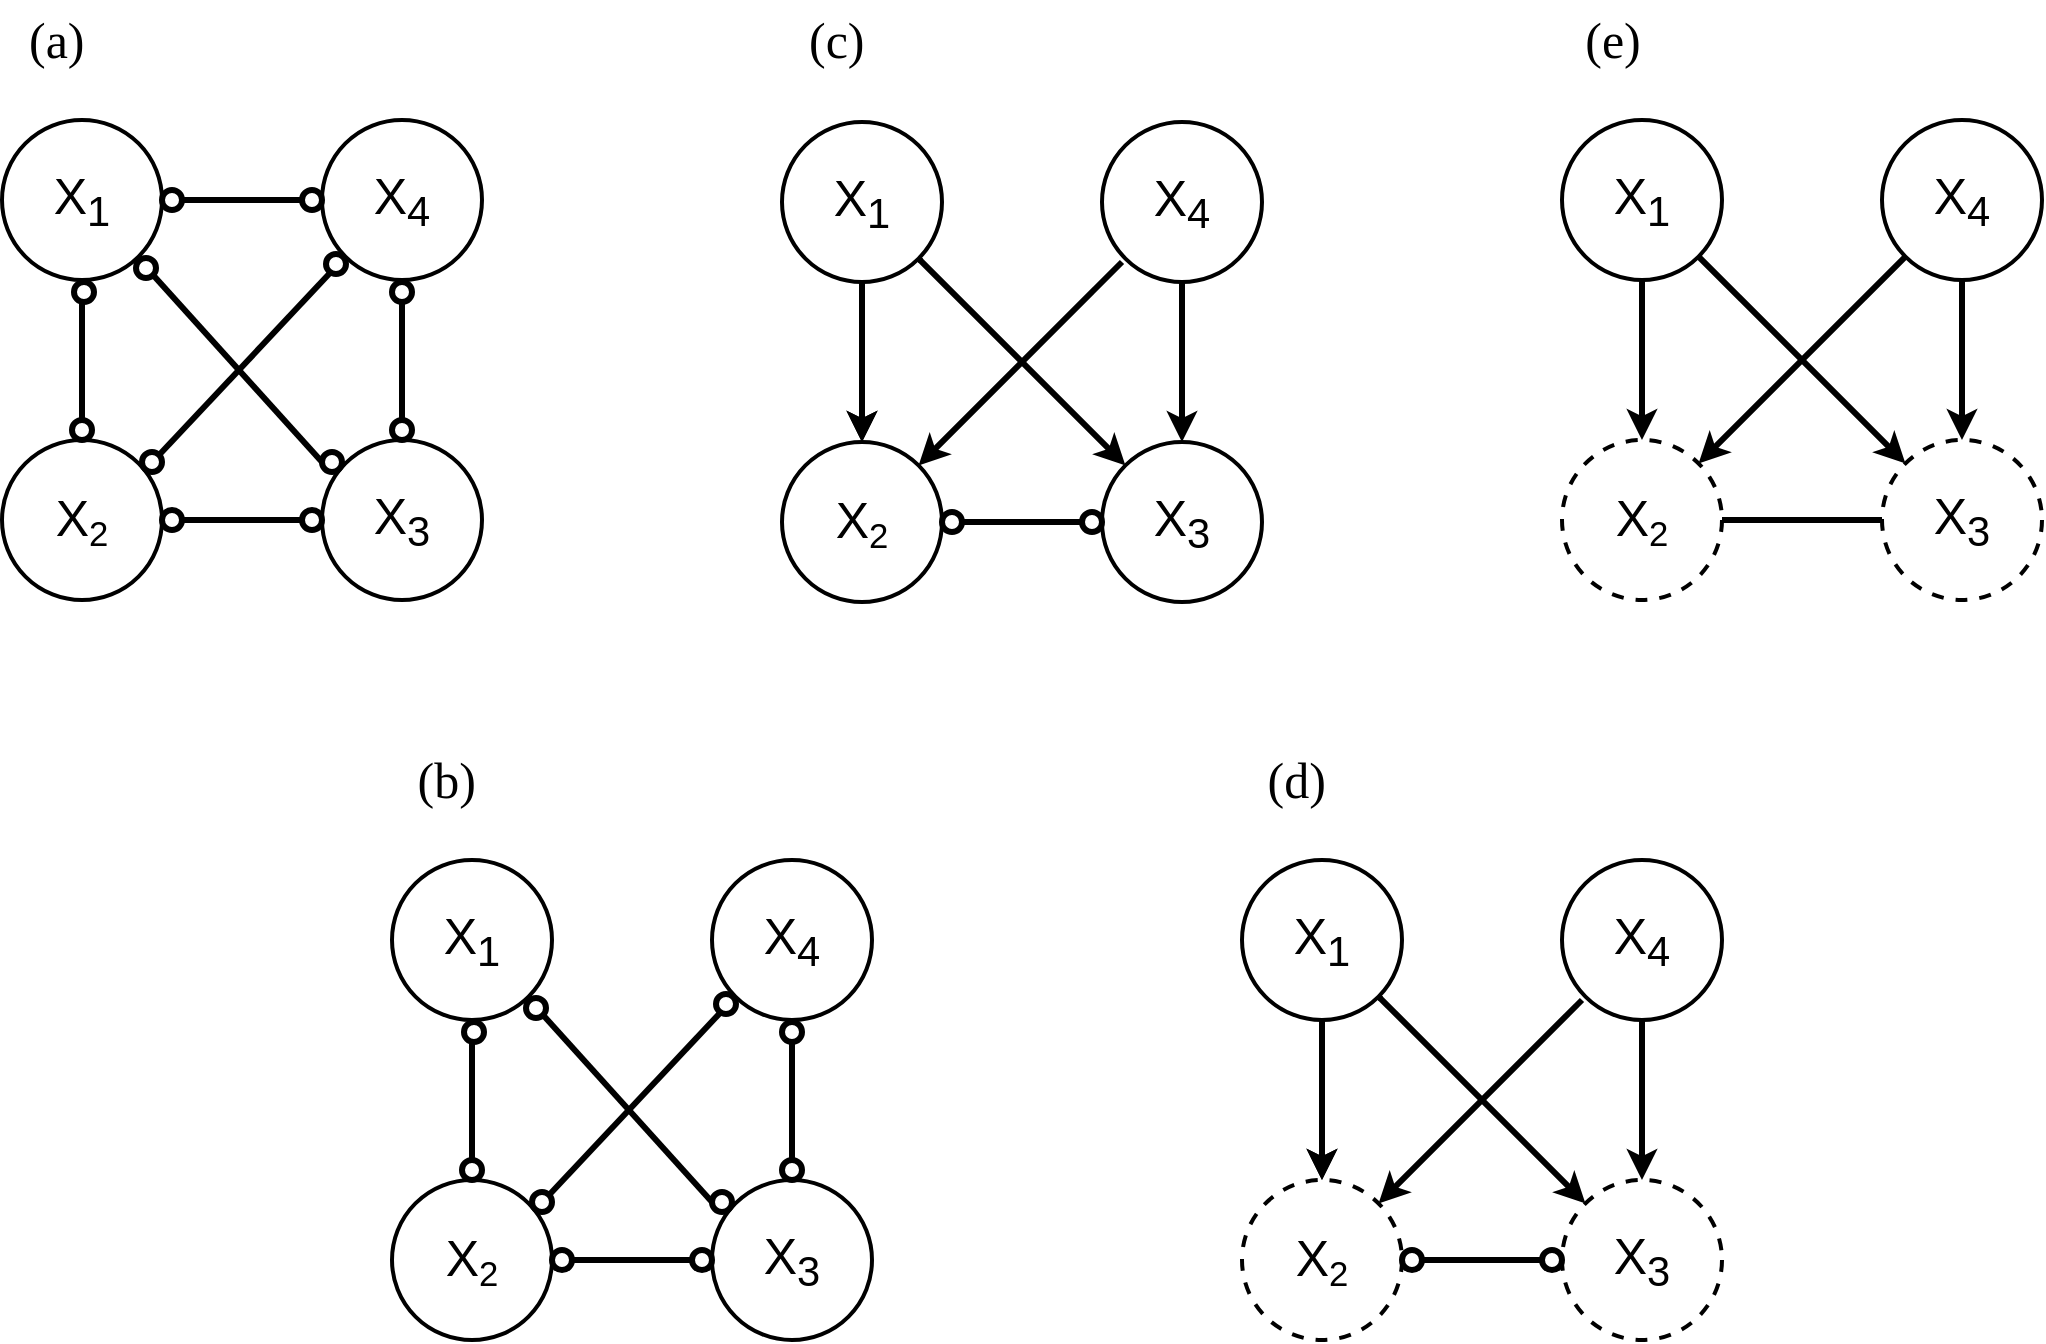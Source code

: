 <mxfile version="20.5.1" type="device"><diagram id="DcZYCBq4A_Bf8q82gAh8" name="Page-1"><mxGraphModel dx="1931" dy="1202" grid="1" gridSize="10" guides="1" tooltips="1" connect="1" arrows="1" fold="1" page="1" pageScale="1" pageWidth="1100" pageHeight="850" math="0" shadow="0"><root><mxCell id="0"/><mxCell id="1" parent="0"/><mxCell id="Lyhg9dJuoTREm1i18HMX-21" value="" style="endArrow=none;html=1;rounded=0;strokeWidth=3;exitX=1;exitY=0.5;exitDx=0;exitDy=0;entryX=0;entryY=0.5;entryDx=0;entryDy=0;" edge="1" parent="1" source="yQn8MfotT0m3Hae0XQfb-3" target="yQn8MfotT0m3Hae0XQfb-4"><mxGeometry width="50" height="50" relative="1" as="geometry"><mxPoint x="530" y="400" as="sourcePoint"/><mxPoint x="200" y="364" as="targetPoint"/></mxGeometry></mxCell><mxCell id="Lyhg9dJuoTREm1i18HMX-20" value="" style="endArrow=none;html=1;rounded=0;strokeWidth=3;exitX=1;exitY=0;exitDx=0;exitDy=0;entryX=0;entryY=1;entryDx=0;entryDy=0;" edge="1" parent="1" source="Lyhg9dJuoTREm1i18HMX-16" target="yQn8MfotT0m3Hae0XQfb-5"><mxGeometry width="50" height="50" relative="1" as="geometry"><mxPoint x="530" y="400" as="sourcePoint"/><mxPoint x="580" y="350" as="targetPoint"/></mxGeometry></mxCell><mxCell id="Lyhg9dJuoTREm1i18HMX-12" value="" style="endArrow=none;html=1;rounded=0;entryX=0.5;entryY=0;entryDx=0;entryDy=0;strokeWidth=3;" edge="1" parent="1" target="yQn8MfotT0m3Hae0XQfb-3"><mxGeometry width="50" height="50" relative="1" as="geometry"><mxPoint x="80" y="246" as="sourcePoint"/><mxPoint x="580" y="350" as="targetPoint"/></mxGeometry></mxCell><mxCell id="yQn8MfotT0m3Hae0XQfb-58" value="&lt;font style=&quot;font-size: 25px;&quot; face=&quot;Georgia&quot;&gt;&lt;font style=&quot;font-size: 25px;&quot;&gt;(a)&amp;nbsp;&lt;/font&gt;&lt;/font&gt;" style="text;html=1;align=center;verticalAlign=middle;resizable=0;points=[];autosize=1;strokeColor=none;fillColor=none;fontSize=25;" parent="1" vertex="1"><mxGeometry x="40" y="100" width="60" height="40" as="geometry"/></mxCell><mxCell id="yQn8MfotT0m3Hae0XQfb-2" value="&lt;font style=&quot;font-size: 25px;&quot;&gt;X&lt;sub&gt;1&lt;/sub&gt;&lt;/font&gt;" style="ellipse;whiteSpace=wrap;html=1;aspect=fixed;strokeWidth=2;" parent="1" vertex="1"><mxGeometry x="40" y="160" width="80" height="80" as="geometry"/></mxCell><mxCell id="yQn8MfotT0m3Hae0XQfb-3" value="&lt;font style=&quot;font-size: 25px;&quot;&gt;X&lt;/font&gt;&lt;font style=&quot;font-size: 20.833px;&quot;&gt;&lt;sub&gt;2&lt;/sub&gt;&lt;/font&gt;" style="ellipse;whiteSpace=wrap;html=1;aspect=fixed;strokeWidth=2;" parent="1" vertex="1"><mxGeometry x="40" y="320" width="80" height="80" as="geometry"/></mxCell><mxCell id="yQn8MfotT0m3Hae0XQfb-4" value="&lt;font style=&quot;font-size: 25px;&quot;&gt;X&lt;sub&gt;3&lt;/sub&gt;&lt;/font&gt;" style="ellipse;whiteSpace=wrap;html=1;aspect=fixed;strokeWidth=2;" parent="1" vertex="1"><mxGeometry x="200" y="320" width="80" height="80" as="geometry"/></mxCell><mxCell id="yQn8MfotT0m3Hae0XQfb-5" value="&lt;font style=&quot;font-size: 25px;&quot;&gt;X&lt;sub&gt;4&lt;/sub&gt;&lt;/font&gt;" style="ellipse;whiteSpace=wrap;html=1;aspect=fixed;strokeWidth=2;" parent="1" vertex="1"><mxGeometry x="200" y="160" width="80" height="80" as="geometry"/></mxCell><mxCell id="Lyhg9dJuoTREm1i18HMX-1" value="" style="ellipse;whiteSpace=wrap;html=1;aspect=fixed;fontSize=25;strokeWidth=3;" vertex="1" parent="1"><mxGeometry x="76" y="241" width="10" height="10" as="geometry"/></mxCell><mxCell id="Lyhg9dJuoTREm1i18HMX-3" value="" style="ellipse;whiteSpace=wrap;html=1;aspect=fixed;fontSize=25;strokeWidth=3;" vertex="1" parent="1"><mxGeometry x="75" y="310" width="10" height="10" as="geometry"/></mxCell><mxCell id="Lyhg9dJuoTREm1i18HMX-5" value="" style="ellipse;whiteSpace=wrap;html=1;aspect=fixed;fontSize=25;strokeWidth=3;" vertex="1" parent="1"><mxGeometry x="120" y="195" width="10" height="10" as="geometry"/></mxCell><mxCell id="Lyhg9dJuoTREm1i18HMX-6" value="" style="ellipse;whiteSpace=wrap;html=1;aspect=fixed;fontSize=25;strokeWidth=3;" vertex="1" parent="1"><mxGeometry x="190" y="195" width="10" height="10" as="geometry"/></mxCell><mxCell id="Lyhg9dJuoTREm1i18HMX-7" value="" style="ellipse;whiteSpace=wrap;html=1;aspect=fixed;fontSize=25;strokeWidth=3;" vertex="1" parent="1"><mxGeometry x="120" y="355" width="10" height="10" as="geometry"/></mxCell><mxCell id="Lyhg9dJuoTREm1i18HMX-8" value="" style="ellipse;whiteSpace=wrap;html=1;aspect=fixed;fontSize=25;strokeWidth=3;" vertex="1" parent="1"><mxGeometry x="190" y="355" width="10" height="10" as="geometry"/></mxCell><mxCell id="Lyhg9dJuoTREm1i18HMX-9" value="" style="ellipse;whiteSpace=wrap;html=1;aspect=fixed;fontSize=25;strokeWidth=3;" vertex="1" parent="1"><mxGeometry x="235" y="241" width="10" height="10" as="geometry"/></mxCell><mxCell id="Lyhg9dJuoTREm1i18HMX-10" value="" style="ellipse;whiteSpace=wrap;html=1;aspect=fixed;fontSize=25;strokeWidth=3;" vertex="1" parent="1"><mxGeometry x="235" y="310" width="10" height="10" as="geometry"/></mxCell><mxCell id="Lyhg9dJuoTREm1i18HMX-13" value="" style="endArrow=none;html=1;rounded=0;strokeWidth=3;exitX=1;exitY=0.5;exitDx=0;exitDy=0;entryX=0;entryY=0.5;entryDx=0;entryDy=0;" edge="1" parent="1" source="Lyhg9dJuoTREm1i18HMX-5" target="Lyhg9dJuoTREm1i18HMX-6"><mxGeometry width="50" height="50" relative="1" as="geometry"><mxPoint x="530" y="400" as="sourcePoint"/><mxPoint x="580" y="350" as="targetPoint"/></mxGeometry></mxCell><mxCell id="Lyhg9dJuoTREm1i18HMX-14" value="" style="ellipse;whiteSpace=wrap;html=1;aspect=fixed;fontSize=25;strokeWidth=3;" vertex="1" parent="1"><mxGeometry x="107" y="229" width="10" height="10" as="geometry"/></mxCell><mxCell id="Lyhg9dJuoTREm1i18HMX-15" value="" style="ellipse;whiteSpace=wrap;html=1;aspect=fixed;fontSize=25;strokeWidth=3;" vertex="1" parent="1"><mxGeometry x="200" y="326" width="10" height="10" as="geometry"/></mxCell><mxCell id="Lyhg9dJuoTREm1i18HMX-16" value="" style="ellipse;whiteSpace=wrap;html=1;aspect=fixed;fontSize=25;strokeWidth=3;" vertex="1" parent="1"><mxGeometry x="110" y="326" width="10" height="10" as="geometry"/></mxCell><mxCell id="Lyhg9dJuoTREm1i18HMX-17" value="" style="ellipse;whiteSpace=wrap;html=1;aspect=fixed;fontSize=25;strokeWidth=3;" vertex="1" parent="1"><mxGeometry x="202" y="227" width="10" height="10" as="geometry"/></mxCell><mxCell id="Lyhg9dJuoTREm1i18HMX-18" value="" style="endArrow=none;html=1;rounded=0;strokeWidth=3;exitX=1;exitY=1;exitDx=0;exitDy=0;entryX=0;entryY=0.5;entryDx=0;entryDy=0;" edge="1" parent="1" source="Lyhg9dJuoTREm1i18HMX-14" target="Lyhg9dJuoTREm1i18HMX-15"><mxGeometry width="50" height="50" relative="1" as="geometry"><mxPoint x="530" y="400" as="sourcePoint"/><mxPoint x="580" y="350" as="targetPoint"/></mxGeometry></mxCell><mxCell id="Lyhg9dJuoTREm1i18HMX-22" value="" style="endArrow=none;html=1;rounded=0;strokeWidth=3;exitX=0.5;exitY=1;exitDx=0;exitDy=0;entryX=0.5;entryY=0;entryDx=0;entryDy=0;" edge="1" parent="1" source="Lyhg9dJuoTREm1i18HMX-9" target="Lyhg9dJuoTREm1i18HMX-10"><mxGeometry width="50" height="50" relative="1" as="geometry"><mxPoint x="530" y="400" as="sourcePoint"/><mxPoint x="240" y="300" as="targetPoint"/></mxGeometry></mxCell><mxCell id="Lyhg9dJuoTREm1i18HMX-47" value="" style="group" vertex="1" connectable="0" parent="1"><mxGeometry x="235" y="470" width="240" height="300" as="geometry"/></mxCell><mxCell id="Lyhg9dJuoTREm1i18HMX-25" value="" style="endArrow=none;html=1;rounded=0;strokeWidth=3;exitX=1;exitY=0;exitDx=0;exitDy=0;entryX=0;entryY=1;entryDx=0;entryDy=0;" edge="1" parent="Lyhg9dJuoTREm1i18HMX-47" source="Lyhg9dJuoTREm1i18HMX-43" target="Lyhg9dJuoTREm1i18HMX-31"><mxGeometry width="50" height="50" relative="1" as="geometry"><mxPoint x="490" y="300" as="sourcePoint"/><mxPoint x="540" y="250" as="targetPoint"/></mxGeometry></mxCell><mxCell id="Lyhg9dJuoTREm1i18HMX-26" value="" style="endArrow=none;html=1;rounded=0;entryX=0.5;entryY=0;entryDx=0;entryDy=0;strokeWidth=3;" edge="1" parent="Lyhg9dJuoTREm1i18HMX-47" target="Lyhg9dJuoTREm1i18HMX-29"><mxGeometry width="50" height="50" relative="1" as="geometry"><mxPoint x="40" y="146" as="sourcePoint"/><mxPoint x="540" y="250" as="targetPoint"/></mxGeometry></mxCell><mxCell id="Lyhg9dJuoTREm1i18HMX-27" value="&lt;font style=&quot;font-size: 25px;&quot; face=&quot;Georgia&quot;&gt;&lt;font style=&quot;font-size: 25px;&quot;&gt;(b)&amp;nbsp;&lt;/font&gt;&lt;/font&gt;" style="text;html=1;align=center;verticalAlign=middle;resizable=0;points=[];autosize=1;strokeColor=none;fillColor=none;fontSize=25;" vertex="1" parent="Lyhg9dJuoTREm1i18HMX-47"><mxGeometry width="60" height="40" as="geometry"/></mxCell><mxCell id="Lyhg9dJuoTREm1i18HMX-28" value="&lt;font style=&quot;font-size: 25px;&quot;&gt;X&lt;sub&gt;1&lt;/sub&gt;&lt;/font&gt;" style="ellipse;whiteSpace=wrap;html=1;aspect=fixed;strokeWidth=2;" vertex="1" parent="Lyhg9dJuoTREm1i18HMX-47"><mxGeometry y="60" width="80" height="80" as="geometry"/></mxCell><mxCell id="Lyhg9dJuoTREm1i18HMX-29" value="&lt;font style=&quot;font-size: 25px;&quot;&gt;X&lt;/font&gt;&lt;font style=&quot;font-size: 20.833px;&quot;&gt;&lt;sub&gt;2&lt;/sub&gt;&lt;/font&gt;" style="ellipse;whiteSpace=wrap;html=1;aspect=fixed;strokeWidth=2;" vertex="1" parent="Lyhg9dJuoTREm1i18HMX-47"><mxGeometry y="220" width="80" height="80" as="geometry"/></mxCell><mxCell id="Lyhg9dJuoTREm1i18HMX-30" value="&lt;font style=&quot;font-size: 25px;&quot;&gt;X&lt;sub&gt;3&lt;/sub&gt;&lt;/font&gt;" style="ellipse;whiteSpace=wrap;html=1;aspect=fixed;strokeWidth=2;" vertex="1" parent="Lyhg9dJuoTREm1i18HMX-47"><mxGeometry x="160" y="220" width="80" height="80" as="geometry"/></mxCell><mxCell id="Lyhg9dJuoTREm1i18HMX-24" value="" style="endArrow=none;html=1;rounded=0;strokeWidth=3;exitX=1;exitY=0.5;exitDx=0;exitDy=0;entryX=0;entryY=0.5;entryDx=0;entryDy=0;" edge="1" parent="Lyhg9dJuoTREm1i18HMX-47" source="Lyhg9dJuoTREm1i18HMX-29" target="Lyhg9dJuoTREm1i18HMX-30"><mxGeometry width="50" height="50" relative="1" as="geometry"><mxPoint x="490" y="300" as="sourcePoint"/><mxPoint x="160" y="264" as="targetPoint"/></mxGeometry></mxCell><mxCell id="Lyhg9dJuoTREm1i18HMX-31" value="&lt;font style=&quot;font-size: 25px;&quot;&gt;X&lt;sub&gt;4&lt;/sub&gt;&lt;/font&gt;" style="ellipse;whiteSpace=wrap;html=1;aspect=fixed;strokeWidth=2;" vertex="1" parent="Lyhg9dJuoTREm1i18HMX-47"><mxGeometry x="160" y="60" width="80" height="80" as="geometry"/></mxCell><mxCell id="Lyhg9dJuoTREm1i18HMX-32" value="" style="ellipse;whiteSpace=wrap;html=1;aspect=fixed;fontSize=25;strokeWidth=3;" vertex="1" parent="Lyhg9dJuoTREm1i18HMX-47"><mxGeometry x="36" y="141" width="10" height="10" as="geometry"/></mxCell><mxCell id="Lyhg9dJuoTREm1i18HMX-33" value="" style="ellipse;whiteSpace=wrap;html=1;aspect=fixed;fontSize=25;strokeWidth=3;" vertex="1" parent="Lyhg9dJuoTREm1i18HMX-47"><mxGeometry x="35" y="210" width="10" height="10" as="geometry"/></mxCell><mxCell id="Lyhg9dJuoTREm1i18HMX-36" value="" style="ellipse;whiteSpace=wrap;html=1;aspect=fixed;fontSize=25;strokeWidth=3;" vertex="1" parent="Lyhg9dJuoTREm1i18HMX-47"><mxGeometry x="80" y="255" width="10" height="10" as="geometry"/></mxCell><mxCell id="Lyhg9dJuoTREm1i18HMX-37" value="" style="ellipse;whiteSpace=wrap;html=1;aspect=fixed;fontSize=25;strokeWidth=3;" vertex="1" parent="Lyhg9dJuoTREm1i18HMX-47"><mxGeometry x="150" y="255" width="10" height="10" as="geometry"/></mxCell><mxCell id="Lyhg9dJuoTREm1i18HMX-38" value="" style="ellipse;whiteSpace=wrap;html=1;aspect=fixed;fontSize=25;strokeWidth=3;" vertex="1" parent="Lyhg9dJuoTREm1i18HMX-47"><mxGeometry x="195" y="141" width="10" height="10" as="geometry"/></mxCell><mxCell id="Lyhg9dJuoTREm1i18HMX-39" value="" style="ellipse;whiteSpace=wrap;html=1;aspect=fixed;fontSize=25;strokeWidth=3;" vertex="1" parent="Lyhg9dJuoTREm1i18HMX-47"><mxGeometry x="195" y="210" width="10" height="10" as="geometry"/></mxCell><mxCell id="Lyhg9dJuoTREm1i18HMX-41" value="" style="ellipse;whiteSpace=wrap;html=1;aspect=fixed;fontSize=25;strokeWidth=3;" vertex="1" parent="Lyhg9dJuoTREm1i18HMX-47"><mxGeometry x="67" y="129" width="10" height="10" as="geometry"/></mxCell><mxCell id="Lyhg9dJuoTREm1i18HMX-42" value="" style="ellipse;whiteSpace=wrap;html=1;aspect=fixed;fontSize=25;strokeWidth=3;" vertex="1" parent="Lyhg9dJuoTREm1i18HMX-47"><mxGeometry x="160" y="226" width="10" height="10" as="geometry"/></mxCell><mxCell id="Lyhg9dJuoTREm1i18HMX-43" value="" style="ellipse;whiteSpace=wrap;html=1;aspect=fixed;fontSize=25;strokeWidth=3;" vertex="1" parent="Lyhg9dJuoTREm1i18HMX-47"><mxGeometry x="70" y="226" width="10" height="10" as="geometry"/></mxCell><mxCell id="Lyhg9dJuoTREm1i18HMX-44" value="" style="ellipse;whiteSpace=wrap;html=1;aspect=fixed;fontSize=25;strokeWidth=3;" vertex="1" parent="Lyhg9dJuoTREm1i18HMX-47"><mxGeometry x="162" y="127" width="10" height="10" as="geometry"/></mxCell><mxCell id="Lyhg9dJuoTREm1i18HMX-45" value="" style="endArrow=none;html=1;rounded=0;strokeWidth=3;exitX=1;exitY=1;exitDx=0;exitDy=0;entryX=0;entryY=0.5;entryDx=0;entryDy=0;" edge="1" parent="Lyhg9dJuoTREm1i18HMX-47" source="Lyhg9dJuoTREm1i18HMX-41" target="Lyhg9dJuoTREm1i18HMX-42"><mxGeometry width="50" height="50" relative="1" as="geometry"><mxPoint x="490" y="300" as="sourcePoint"/><mxPoint x="540" y="250" as="targetPoint"/></mxGeometry></mxCell><mxCell id="Lyhg9dJuoTREm1i18HMX-46" value="" style="endArrow=none;html=1;rounded=0;strokeWidth=3;exitX=0.5;exitY=1;exitDx=0;exitDy=0;entryX=0.5;entryY=0;entryDx=0;entryDy=0;" edge="1" parent="Lyhg9dJuoTREm1i18HMX-47" source="Lyhg9dJuoTREm1i18HMX-38" target="Lyhg9dJuoTREm1i18HMX-39"><mxGeometry width="50" height="50" relative="1" as="geometry"><mxPoint x="490" y="300" as="sourcePoint"/><mxPoint x="200" y="200" as="targetPoint"/></mxGeometry></mxCell><mxCell id="Lyhg9dJuoTREm1i18HMX-69" value="" style="group" vertex="1" connectable="0" parent="1"><mxGeometry x="660" y="470" width="240" height="300" as="geometry"/></mxCell><mxCell id="Lyhg9dJuoTREm1i18HMX-50" value="" style="endArrow=classic;html=1;rounded=0;fontSize=25;entryX=0.5;entryY=0;entryDx=0;entryDy=0;strokeWidth=3;startArrow=none;" edge="1" parent="Lyhg9dJuoTREm1i18HMX-69" target="Lyhg9dJuoTREm1i18HMX-55"><mxGeometry width="50" height="50" relative="1" as="geometry"><mxPoint x="200" y="130" as="sourcePoint"/><mxPoint x="470" y="240" as="targetPoint"/></mxGeometry></mxCell><mxCell id="Lyhg9dJuoTREm1i18HMX-51" value="" style="endArrow=classic;html=1;rounded=0;fontSize=25;entryX=0.5;entryY=0;entryDx=0;entryDy=0;strokeWidth=3;startArrow=none;" edge="1" parent="Lyhg9dJuoTREm1i18HMX-69" target="Lyhg9dJuoTREm1i18HMX-54"><mxGeometry width="50" height="50" relative="1" as="geometry"><mxPoint x="40" y="130" as="sourcePoint"/><mxPoint x="470" y="240" as="targetPoint"/></mxGeometry></mxCell><mxCell id="Lyhg9dJuoTREm1i18HMX-53" value="&lt;font style=&quot;font-size: 25px;&quot;&gt;X&lt;sub&gt;1&lt;/sub&gt;&lt;/font&gt;" style="ellipse;whiteSpace=wrap;html=1;aspect=fixed;strokeWidth=2;" vertex="1" parent="Lyhg9dJuoTREm1i18HMX-69"><mxGeometry y="60" width="80" height="80" as="geometry"/></mxCell><mxCell id="Lyhg9dJuoTREm1i18HMX-54" value="&lt;font style=&quot;font-size: 25px;&quot;&gt;X&lt;/font&gt;&lt;font style=&quot;font-size: 20.833px;&quot;&gt;&lt;sub&gt;2&lt;/sub&gt;&lt;/font&gt;" style="ellipse;whiteSpace=wrap;html=1;aspect=fixed;strokeWidth=2;dashed=1;" vertex="1" parent="Lyhg9dJuoTREm1i18HMX-69"><mxGeometry y="220" width="80" height="80" as="geometry"/></mxCell><mxCell id="Lyhg9dJuoTREm1i18HMX-52" value="" style="edgeStyle=orthogonalEdgeStyle;rounded=0;orthogonalLoop=1;jettySize=auto;html=1;strokeWidth=3;" edge="1" parent="Lyhg9dJuoTREm1i18HMX-69" source="Lyhg9dJuoTREm1i18HMX-53" target="Lyhg9dJuoTREm1i18HMX-54"><mxGeometry relative="1" as="geometry"/></mxCell><mxCell id="Lyhg9dJuoTREm1i18HMX-55" value="&lt;font style=&quot;font-size: 25px;&quot;&gt;X&lt;sub&gt;3&lt;/sub&gt;&lt;/font&gt;" style="ellipse;whiteSpace=wrap;html=1;aspect=fixed;strokeWidth=2;dashed=1;" vertex="1" parent="Lyhg9dJuoTREm1i18HMX-69"><mxGeometry x="160" y="220" width="80" height="80" as="geometry"/></mxCell><mxCell id="Lyhg9dJuoTREm1i18HMX-56" value="&lt;font style=&quot;font-size: 25px;&quot;&gt;X&lt;sub&gt;4&lt;/sub&gt;&lt;/font&gt;" style="ellipse;whiteSpace=wrap;html=1;aspect=fixed;strokeWidth=2;" vertex="1" parent="Lyhg9dJuoTREm1i18HMX-69"><mxGeometry x="160" y="60" width="80" height="80" as="geometry"/></mxCell><mxCell id="Lyhg9dJuoTREm1i18HMX-57" value="" style="endArrow=none;html=1;strokeWidth=3;fontSize=25;curved=1;exitX=1;exitY=0.5;exitDx=0;exitDy=0;entryX=0;entryY=0.5;entryDx=0;entryDy=0;startArrow=none;" edge="1" parent="Lyhg9dJuoTREm1i18HMX-69" source="Lyhg9dJuoTREm1i18HMX-66" target="Lyhg9dJuoTREm1i18HMX-55"><mxGeometry width="50" height="50" relative="1" as="geometry"><mxPoint x="300" y="250" as="sourcePoint"/><mxPoint x="350" y="200" as="targetPoint"/></mxGeometry></mxCell><mxCell id="Lyhg9dJuoTREm1i18HMX-58" value="" style="endArrow=classic;html=1;strokeWidth=3;fontSize=25;curved=1;exitX=1;exitY=1;exitDx=0;exitDy=0;startArrow=none;" edge="1" parent="Lyhg9dJuoTREm1i18HMX-69" source="Lyhg9dJuoTREm1i18HMX-53" target="Lyhg9dJuoTREm1i18HMX-55"><mxGeometry width="50" height="50" relative="1" as="geometry"><mxPoint x="76.536" y="136.536" as="sourcePoint"/><mxPoint x="350" y="200" as="targetPoint"/></mxGeometry></mxCell><mxCell id="Lyhg9dJuoTREm1i18HMX-59" value="" style="endArrow=classic;html=1;strokeWidth=3;fontSize=25;curved=1;entryX=1;entryY=0;entryDx=0;entryDy=0;startArrow=none;" edge="1" parent="Lyhg9dJuoTREm1i18HMX-69" target="Lyhg9dJuoTREm1i18HMX-54"><mxGeometry width="50" height="50" relative="1" as="geometry"><mxPoint x="170" y="130" as="sourcePoint"/><mxPoint x="350" y="200" as="targetPoint"/></mxGeometry></mxCell><mxCell id="Lyhg9dJuoTREm1i18HMX-60" value="" style="endArrow=none;html=1;rounded=0;fontSize=25;exitX=0.5;exitY=1;exitDx=0;exitDy=0;entryX=0.5;entryY=0;entryDx=0;entryDy=0;strokeWidth=3;" edge="1" parent="Lyhg9dJuoTREm1i18HMX-69" source="Lyhg9dJuoTREm1i18HMX-53"><mxGeometry width="50" height="50" relative="1" as="geometry"><mxPoint x="40" y="140" as="sourcePoint"/><mxPoint x="40" y="140" as="targetPoint"/></mxGeometry></mxCell><mxCell id="Lyhg9dJuoTREm1i18HMX-61" value="" style="ellipse;whiteSpace=wrap;html=1;aspect=fixed;fontSize=25;strokeWidth=3;" vertex="1" parent="Lyhg9dJuoTREm1i18HMX-69"><mxGeometry x="80" y="255" width="10" height="10" as="geometry"/></mxCell><mxCell id="Lyhg9dJuoTREm1i18HMX-62" value="" style="endArrow=none;html=1;strokeWidth=3;fontSize=25;curved=1;exitX=1;exitY=0.5;exitDx=0;exitDy=0;entryX=0;entryY=0.5;entryDx=0;entryDy=0;" edge="1" parent="Lyhg9dJuoTREm1i18HMX-69" source="Lyhg9dJuoTREm1i18HMX-54" target="Lyhg9dJuoTREm1i18HMX-61"><mxGeometry width="50" height="50" relative="1" as="geometry"><mxPoint x="80" y="260" as="sourcePoint"/><mxPoint x="160" y="260" as="targetPoint"/></mxGeometry></mxCell><mxCell id="Lyhg9dJuoTREm1i18HMX-63" value="" style="endArrow=none;html=1;rounded=0;fontSize=25;exitX=0.5;exitY=1;exitDx=0;exitDy=0;entryX=0.5;entryY=0;entryDx=0;entryDy=0;strokeWidth=3;" edge="1" parent="Lyhg9dJuoTREm1i18HMX-69" source="Lyhg9dJuoTREm1i18HMX-56"><mxGeometry width="50" height="50" relative="1" as="geometry"><mxPoint x="200" y="140" as="sourcePoint"/><mxPoint x="200" y="140" as="targetPoint"/></mxGeometry></mxCell><mxCell id="Lyhg9dJuoTREm1i18HMX-64" value="" style="endArrow=none;html=1;strokeWidth=3;fontSize=25;curved=1;exitX=0;exitY=1;exitDx=0;exitDy=0;entryX=1;entryY=0;entryDx=0;entryDy=0;" edge="1" parent="Lyhg9dJuoTREm1i18HMX-69" source="Lyhg9dJuoTREm1i18HMX-56"><mxGeometry width="50" height="50" relative="1" as="geometry"><mxPoint x="171.716" y="128.284" as="sourcePoint"/><mxPoint x="171.536" y="128.464" as="targetPoint"/></mxGeometry></mxCell><mxCell id="Lyhg9dJuoTREm1i18HMX-65" value="" style="endArrow=none;html=1;strokeWidth=3;fontSize=25;curved=1;exitX=1;exitY=1;exitDx=0;exitDy=0;" edge="1" parent="Lyhg9dJuoTREm1i18HMX-69" source="Lyhg9dJuoTREm1i18HMX-53"><mxGeometry width="50" height="50" relative="1" as="geometry"><mxPoint x="68.284" y="128.284" as="sourcePoint"/><mxPoint x="69.464" y="129.464" as="targetPoint"/></mxGeometry></mxCell><mxCell id="Lyhg9dJuoTREm1i18HMX-66" value="" style="ellipse;whiteSpace=wrap;html=1;aspect=fixed;fontSize=25;strokeWidth=3;" vertex="1" parent="Lyhg9dJuoTREm1i18HMX-69"><mxGeometry x="150" y="255" width="10" height="10" as="geometry"/></mxCell><mxCell id="Lyhg9dJuoTREm1i18HMX-67" value="" style="endArrow=none;html=1;strokeWidth=3;fontSize=25;curved=1;exitX=1;exitY=0.5;exitDx=0;exitDy=0;entryX=0;entryY=0.5;entryDx=0;entryDy=0;startArrow=none;" edge="1" parent="Lyhg9dJuoTREm1i18HMX-69" source="Lyhg9dJuoTREm1i18HMX-61" target="Lyhg9dJuoTREm1i18HMX-66"><mxGeometry width="50" height="50" relative="1" as="geometry"><mxPoint x="90" y="260" as="sourcePoint"/><mxPoint x="160" y="260" as="targetPoint"/></mxGeometry></mxCell><mxCell id="Lyhg9dJuoTREm1i18HMX-68" value="&lt;font style=&quot;font-size: 25px;&quot;&gt;&lt;font face=&quot;Times New Roman&quot; style=&quot;font-size: 25px;&quot;&gt;(d)&amp;nbsp;&lt;/font&gt;&lt;/font&gt;" style="text;html=1;align=center;verticalAlign=middle;resizable=0;points=[];autosize=1;strokeColor=none;fillColor=none;fontSize=25;" vertex="1" parent="Lyhg9dJuoTREm1i18HMX-69"><mxGeometry width="60" height="40" as="geometry"/></mxCell><mxCell id="Lyhg9dJuoTREm1i18HMX-70" value="" style="group" vertex="1" connectable="0" parent="1"><mxGeometry x="820" y="100" width="240" height="300" as="geometry"/></mxCell><mxCell id="yQn8MfotT0m3Hae0XQfb-32" value="&lt;font style=&quot;font-size: 25px;&quot;&gt;X&lt;sub&gt;1&lt;/sub&gt;&lt;/font&gt;" style="ellipse;whiteSpace=wrap;html=1;aspect=fixed;strokeWidth=2;" parent="Lyhg9dJuoTREm1i18HMX-70" vertex="1"><mxGeometry y="60" width="80" height="80" as="geometry"/></mxCell><mxCell id="yQn8MfotT0m3Hae0XQfb-33" value="&lt;font style=&quot;font-size: 25px;&quot;&gt;X&lt;/font&gt;&lt;font style=&quot;font-size: 20.833px;&quot;&gt;&lt;sub&gt;2&lt;/sub&gt;&lt;/font&gt;" style="ellipse;whiteSpace=wrap;html=1;aspect=fixed;strokeWidth=2;dashed=1;" parent="Lyhg9dJuoTREm1i18HMX-70" vertex="1"><mxGeometry y="220" width="80" height="80" as="geometry"/></mxCell><mxCell id="yQn8MfotT0m3Hae0XQfb-34" value="&lt;font style=&quot;font-size: 25px;&quot;&gt;X&lt;sub&gt;3&lt;/sub&gt;&lt;/font&gt;" style="ellipse;whiteSpace=wrap;html=1;aspect=fixed;strokeWidth=2;dashed=1;" parent="Lyhg9dJuoTREm1i18HMX-70" vertex="1"><mxGeometry x="160" y="220" width="80" height="80" as="geometry"/></mxCell><mxCell id="yQn8MfotT0m3Hae0XQfb-35" value="&lt;font style=&quot;font-size: 25px;&quot;&gt;X&lt;sub&gt;4&lt;/sub&gt;&lt;/font&gt;" style="ellipse;whiteSpace=wrap;html=1;aspect=fixed;strokeWidth=2;" parent="Lyhg9dJuoTREm1i18HMX-70" vertex="1"><mxGeometry x="160" y="60" width="80" height="80" as="geometry"/></mxCell><mxCell id="yQn8MfotT0m3Hae0XQfb-36" value="" style="endArrow=classic;html=1;rounded=0;fontSize=25;exitX=0.5;exitY=1;exitDx=0;exitDy=0;entryX=0.5;entryY=0;entryDx=0;entryDy=0;strokeWidth=3;" parent="Lyhg9dJuoTREm1i18HMX-70" source="yQn8MfotT0m3Hae0XQfb-32" target="yQn8MfotT0m3Hae0XQfb-33" edge="1"><mxGeometry width="50" height="50" relative="1" as="geometry"><mxPoint x="420" y="290" as="sourcePoint"/><mxPoint x="470" y="240" as="targetPoint"/></mxGeometry></mxCell><mxCell id="yQn8MfotT0m3Hae0XQfb-37" value="" style="endArrow=classic;html=1;rounded=0;fontSize=25;exitX=0.5;exitY=1;exitDx=0;exitDy=0;entryX=0.5;entryY=0;entryDx=0;entryDy=0;strokeWidth=3;" parent="Lyhg9dJuoTREm1i18HMX-70" source="yQn8MfotT0m3Hae0XQfb-35" target="yQn8MfotT0m3Hae0XQfb-34" edge="1"><mxGeometry width="50" height="50" relative="1" as="geometry"><mxPoint x="420" y="290" as="sourcePoint"/><mxPoint x="470" y="240" as="targetPoint"/></mxGeometry></mxCell><mxCell id="yQn8MfotT0m3Hae0XQfb-55" value="" style="endArrow=none;html=1;strokeWidth=3;fontSize=25;curved=1;exitX=1;exitY=0.5;exitDx=0;exitDy=0;entryX=0;entryY=0.5;entryDx=0;entryDy=0;" parent="Lyhg9dJuoTREm1i18HMX-70" source="yQn8MfotT0m3Hae0XQfb-33" target="yQn8MfotT0m3Hae0XQfb-34" edge="1"><mxGeometry width="50" height="50" relative="1" as="geometry"><mxPoint x="-60" y="250" as="sourcePoint"/><mxPoint x="-10" y="200" as="targetPoint"/></mxGeometry></mxCell><mxCell id="yQn8MfotT0m3Hae0XQfb-56" value="" style="endArrow=classic;html=1;strokeWidth=3;fontSize=25;curved=1;entryX=0;entryY=0;entryDx=0;entryDy=0;exitX=1;exitY=1;exitDx=0;exitDy=0;" parent="Lyhg9dJuoTREm1i18HMX-70" source="yQn8MfotT0m3Hae0XQfb-32" target="yQn8MfotT0m3Hae0XQfb-34" edge="1"><mxGeometry width="50" height="50" relative="1" as="geometry"><mxPoint x="-60" y="250" as="sourcePoint"/><mxPoint x="-10" y="200" as="targetPoint"/></mxGeometry></mxCell><mxCell id="yQn8MfotT0m3Hae0XQfb-57" value="" style="endArrow=classic;html=1;strokeWidth=3;fontSize=25;curved=1;exitX=0;exitY=1;exitDx=0;exitDy=0;entryX=1;entryY=0;entryDx=0;entryDy=0;" parent="Lyhg9dJuoTREm1i18HMX-70" source="yQn8MfotT0m3Hae0XQfb-35" target="yQn8MfotT0m3Hae0XQfb-33" edge="1"><mxGeometry width="50" height="50" relative="1" as="geometry"><mxPoint x="-60" y="250" as="sourcePoint"/><mxPoint x="-10" y="200" as="targetPoint"/></mxGeometry></mxCell><mxCell id="yQn8MfotT0m3Hae0XQfb-61" value="&lt;font face=&quot;Times New Roman&quot;&gt;(e)&lt;/font&gt;" style="text;html=1;align=center;verticalAlign=middle;resizable=0;points=[];autosize=1;strokeColor=none;fillColor=none;fontSize=25;" parent="Lyhg9dJuoTREm1i18HMX-70" vertex="1"><mxGeometry width="50" height="40" as="geometry"/></mxCell><mxCell id="Lyhg9dJuoTREm1i18HMX-71" value="" style="group" vertex="1" connectable="0" parent="1"><mxGeometry x="430" y="110" width="240" height="300" as="geometry"/></mxCell><mxCell id="yQn8MfotT0m3Hae0XQfb-28" value="" style="endArrow=classic;html=1;rounded=0;fontSize=25;entryX=0.5;entryY=0;entryDx=0;entryDy=0;strokeWidth=3;startArrow=none;" parent="Lyhg9dJuoTREm1i18HMX-71" target="yQn8MfotT0m3Hae0XQfb-25" edge="1"><mxGeometry width="50" height="50" relative="1" as="geometry"><mxPoint x="200" y="121" as="sourcePoint"/><mxPoint x="470" y="231" as="targetPoint"/></mxGeometry></mxCell><mxCell id="yQn8MfotT0m3Hae0XQfb-27" value="" style="endArrow=classic;html=1;rounded=0;fontSize=25;entryX=0.5;entryY=0;entryDx=0;entryDy=0;strokeWidth=3;startArrow=none;" parent="Lyhg9dJuoTREm1i18HMX-71" target="yQn8MfotT0m3Hae0XQfb-24" edge="1"><mxGeometry width="50" height="50" relative="1" as="geometry"><mxPoint x="40" y="121" as="sourcePoint"/><mxPoint x="470" y="231" as="targetPoint"/></mxGeometry></mxCell><mxCell id="yQn8MfotT0m3Hae0XQfb-23" value="&lt;font style=&quot;font-size: 25px;&quot;&gt;X&lt;sub&gt;1&lt;/sub&gt;&lt;/font&gt;" style="ellipse;whiteSpace=wrap;html=1;aspect=fixed;strokeWidth=2;" parent="Lyhg9dJuoTREm1i18HMX-71" vertex="1"><mxGeometry y="51" width="80" height="80" as="geometry"/></mxCell><mxCell id="yQn8MfotT0m3Hae0XQfb-24" value="&lt;font style=&quot;font-size: 25px;&quot;&gt;X&lt;/font&gt;&lt;font style=&quot;font-size: 20.833px;&quot;&gt;&lt;sub&gt;2&lt;/sub&gt;&lt;/font&gt;" style="ellipse;whiteSpace=wrap;html=1;aspect=fixed;strokeWidth=2;" parent="Lyhg9dJuoTREm1i18HMX-71" vertex="1"><mxGeometry y="211" width="80" height="80" as="geometry"/></mxCell><mxCell id="Lyhg9dJuoTREm1i18HMX-49" value="" style="edgeStyle=orthogonalEdgeStyle;rounded=0;orthogonalLoop=1;jettySize=auto;html=1;strokeWidth=3;" edge="1" parent="Lyhg9dJuoTREm1i18HMX-71" source="yQn8MfotT0m3Hae0XQfb-23" target="yQn8MfotT0m3Hae0XQfb-24"><mxGeometry relative="1" as="geometry"/></mxCell><mxCell id="yQn8MfotT0m3Hae0XQfb-25" value="&lt;font style=&quot;font-size: 25px;&quot;&gt;X&lt;sub&gt;3&lt;/sub&gt;&lt;/font&gt;" style="ellipse;whiteSpace=wrap;html=1;aspect=fixed;strokeWidth=2;" parent="Lyhg9dJuoTREm1i18HMX-71" vertex="1"><mxGeometry x="160" y="211" width="80" height="80" as="geometry"/></mxCell><mxCell id="yQn8MfotT0m3Hae0XQfb-26" value="&lt;font style=&quot;font-size: 25px;&quot;&gt;X&lt;sub&gt;4&lt;/sub&gt;&lt;/font&gt;" style="ellipse;whiteSpace=wrap;html=1;aspect=fixed;strokeWidth=2;" parent="Lyhg9dJuoTREm1i18HMX-71" vertex="1"><mxGeometry x="160" y="51" width="80" height="80" as="geometry"/></mxCell><mxCell id="yQn8MfotT0m3Hae0XQfb-40" value="" style="endArrow=none;html=1;strokeWidth=3;fontSize=25;curved=1;exitX=1;exitY=0.5;exitDx=0;exitDy=0;entryX=0;entryY=0.5;entryDx=0;entryDy=0;startArrow=none;" parent="Lyhg9dJuoTREm1i18HMX-71" source="yQn8MfotT0m3Hae0XQfb-53" target="yQn8MfotT0m3Hae0XQfb-25" edge="1"><mxGeometry width="50" height="50" relative="1" as="geometry"><mxPoint x="300" y="241" as="sourcePoint"/><mxPoint x="350" y="191" as="targetPoint"/></mxGeometry></mxCell><mxCell id="yQn8MfotT0m3Hae0XQfb-41" value="" style="endArrow=classic;html=1;strokeWidth=3;fontSize=25;curved=1;exitX=1;exitY=1;exitDx=0;exitDy=0;startArrow=none;" parent="Lyhg9dJuoTREm1i18HMX-71" source="yQn8MfotT0m3Hae0XQfb-23" target="yQn8MfotT0m3Hae0XQfb-25" edge="1"><mxGeometry width="50" height="50" relative="1" as="geometry"><mxPoint x="76.536" y="127.536" as="sourcePoint"/><mxPoint x="350" y="191" as="targetPoint"/></mxGeometry></mxCell><mxCell id="yQn8MfotT0m3Hae0XQfb-42" value="" style="endArrow=classic;html=1;strokeWidth=3;fontSize=25;curved=1;entryX=1;entryY=0;entryDx=0;entryDy=0;startArrow=none;" parent="Lyhg9dJuoTREm1i18HMX-71" target="yQn8MfotT0m3Hae0XQfb-24" edge="1"><mxGeometry width="50" height="50" relative="1" as="geometry"><mxPoint x="170" y="121" as="sourcePoint"/><mxPoint x="350" y="191" as="targetPoint"/></mxGeometry></mxCell><mxCell id="yQn8MfotT0m3Hae0XQfb-44" value="" style="endArrow=none;html=1;rounded=0;fontSize=25;exitX=0.5;exitY=1;exitDx=0;exitDy=0;entryX=0.5;entryY=0;entryDx=0;entryDy=0;strokeWidth=3;" parent="Lyhg9dJuoTREm1i18HMX-71" source="yQn8MfotT0m3Hae0XQfb-23" edge="1"><mxGeometry width="50" height="50" relative="1" as="geometry"><mxPoint x="40" y="131" as="sourcePoint"/><mxPoint x="40" y="131" as="targetPoint"/></mxGeometry></mxCell><mxCell id="yQn8MfotT0m3Hae0XQfb-45" value="" style="ellipse;whiteSpace=wrap;html=1;aspect=fixed;fontSize=25;strokeWidth=3;" parent="Lyhg9dJuoTREm1i18HMX-71" vertex="1"><mxGeometry x="80" y="246" width="10" height="10" as="geometry"/></mxCell><mxCell id="yQn8MfotT0m3Hae0XQfb-46" value="" style="endArrow=none;html=1;strokeWidth=3;fontSize=25;curved=1;exitX=1;exitY=0.5;exitDx=0;exitDy=0;entryX=0;entryY=0.5;entryDx=0;entryDy=0;" parent="Lyhg9dJuoTREm1i18HMX-71" edge="1"><mxGeometry width="50" height="50" relative="1" as="geometry"><mxPoint x="60" y="251" as="sourcePoint"/><mxPoint x="60" y="251" as="targetPoint"/></mxGeometry></mxCell><mxCell id="yQn8MfotT0m3Hae0XQfb-48" value="" style="endArrow=none;html=1;rounded=0;fontSize=25;exitX=0.5;exitY=1;exitDx=0;exitDy=0;entryX=0.5;entryY=0;entryDx=0;entryDy=0;strokeWidth=3;" parent="Lyhg9dJuoTREm1i18HMX-71" source="yQn8MfotT0m3Hae0XQfb-26" edge="1"><mxGeometry width="50" height="50" relative="1" as="geometry"><mxPoint x="200" y="131" as="sourcePoint"/><mxPoint x="200" y="131" as="targetPoint"/></mxGeometry></mxCell><mxCell id="yQn8MfotT0m3Hae0XQfb-50" value="" style="endArrow=none;html=1;strokeWidth=3;fontSize=25;curved=1;exitX=0;exitY=1;exitDx=0;exitDy=0;entryX=1;entryY=0;entryDx=0;entryDy=0;" parent="Lyhg9dJuoTREm1i18HMX-71" source="yQn8MfotT0m3Hae0XQfb-26" edge="1"><mxGeometry width="50" height="50" relative="1" as="geometry"><mxPoint x="171.716" y="119.284" as="sourcePoint"/><mxPoint x="171.536" y="119.464" as="targetPoint"/></mxGeometry></mxCell><mxCell id="yQn8MfotT0m3Hae0XQfb-52" value="" style="endArrow=none;html=1;strokeWidth=3;fontSize=25;curved=1;exitX=1;exitY=1;exitDx=0;exitDy=0;" parent="Lyhg9dJuoTREm1i18HMX-71" source="yQn8MfotT0m3Hae0XQfb-23" edge="1"><mxGeometry width="50" height="50" relative="1" as="geometry"><mxPoint x="68.284" y="119.284" as="sourcePoint"/><mxPoint x="69.464" y="120.464" as="targetPoint"/></mxGeometry></mxCell><mxCell id="yQn8MfotT0m3Hae0XQfb-53" value="" style="ellipse;whiteSpace=wrap;html=1;aspect=fixed;fontSize=25;strokeWidth=3;" parent="Lyhg9dJuoTREm1i18HMX-71" vertex="1"><mxGeometry x="150" y="246" width="10" height="10" as="geometry"/></mxCell><mxCell id="yQn8MfotT0m3Hae0XQfb-54" value="" style="endArrow=none;html=1;strokeWidth=3;fontSize=25;curved=1;exitX=1;exitY=0.5;exitDx=0;exitDy=0;entryX=0;entryY=0.5;entryDx=0;entryDy=0;startArrow=none;" parent="Lyhg9dJuoTREm1i18HMX-71" source="yQn8MfotT0m3Hae0XQfb-45" target="yQn8MfotT0m3Hae0XQfb-53" edge="1"><mxGeometry width="50" height="50" relative="1" as="geometry"><mxPoint x="90" y="251" as="sourcePoint"/><mxPoint x="160" y="251" as="targetPoint"/></mxGeometry></mxCell><mxCell id="yQn8MfotT0m3Hae0XQfb-60" value="&lt;font style=&quot;font-size: 25px;&quot;&gt;&lt;font face=&quot;Times New Roman&quot; style=&quot;font-size: 25px;&quot;&gt;(c)&amp;nbsp;&lt;/font&gt;&lt;/font&gt;" style="text;html=1;align=center;verticalAlign=middle;resizable=0;points=[];autosize=1;strokeColor=none;fillColor=none;fontSize=25;" parent="Lyhg9dJuoTREm1i18HMX-71" vertex="1"><mxGeometry y="-10" width="60" height="40" as="geometry"/></mxCell></root></mxGraphModel></diagram></mxfile>